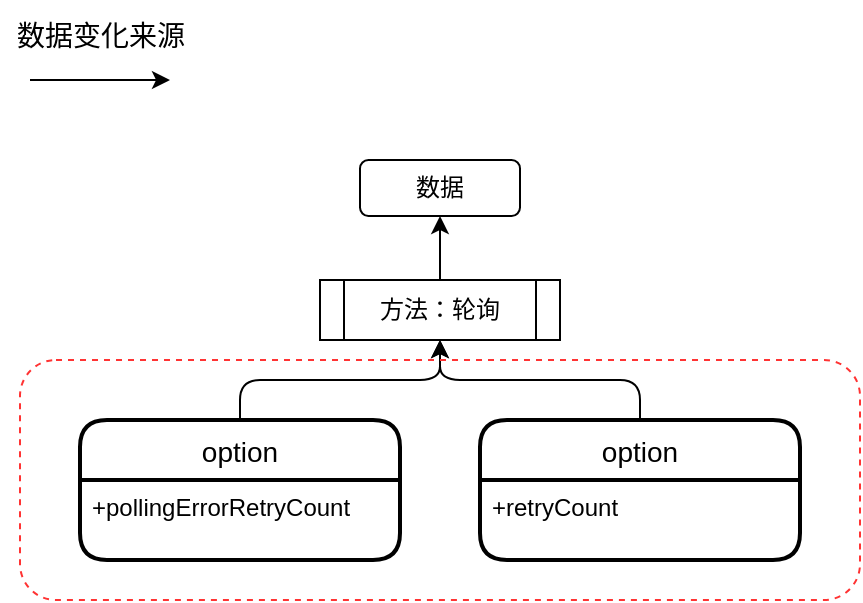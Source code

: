 <mxfile>
    <diagram id="HTQxD1wBEdNwJYMpquW9" name="冲突的数据变化来源">
        <mxGraphModel dx="981" dy="591" grid="0" gridSize="10" guides="1" tooltips="1" connect="1" arrows="0" fold="1" page="1" pageScale="1" pageWidth="827" pageHeight="1169" math="0" shadow="0">
            <root>
                <mxCell id="0"/>
                <mxCell id="1" parent="0"/>
                <mxCell id="2" value="数据" style="rounded=1;whiteSpace=wrap;html=1;" parent="1" vertex="1">
                    <mxGeometry x="240" y="110" width="80" height="28" as="geometry"/>
                </mxCell>
                <mxCell id="6" style="edgeStyle=none;html=1;exitX=0.5;exitY=0;exitDx=0;exitDy=0;entryX=0.5;entryY=1;entryDx=0;entryDy=0;" parent="1" source="5" target="2" edge="1">
                    <mxGeometry relative="1" as="geometry"/>
                </mxCell>
                <mxCell id="5" value="&lt;span&gt;方法：轮询&lt;/span&gt;" style="shape=process;whiteSpace=wrap;html=1;backgroundOutline=1;" parent="1" vertex="1">
                    <mxGeometry x="220" y="170" width="120" height="30" as="geometry"/>
                </mxCell>
                <mxCell id="17" style="edgeStyle=orthogonalEdgeStyle;html=1;entryX=0.5;entryY=1;entryDx=0;entryDy=0;" parent="1" source="13" target="5" edge="1">
                    <mxGeometry relative="1" as="geometry"/>
                </mxCell>
                <mxCell id="13" value="option" style="swimlane;childLayout=stackLayout;horizontal=1;startSize=30;horizontalStack=0;rounded=1;fontSize=14;fontStyle=0;strokeWidth=2;resizeParent=0;resizeLast=1;shadow=0;dashed=0;align=center;" parent="1" vertex="1">
                    <mxGeometry x="100" y="240" width="160" height="70" as="geometry"/>
                </mxCell>
                <mxCell id="14" value="+pollingErrorRetryCount" style="align=left;strokeColor=none;fillColor=none;spacingLeft=4;fontSize=12;verticalAlign=top;resizable=0;rotatable=0;part=1;" parent="13" vertex="1">
                    <mxGeometry y="30" width="160" height="40" as="geometry"/>
                </mxCell>
                <mxCell id="18" style="edgeStyle=orthogonalEdgeStyle;html=1;exitX=0.5;exitY=0;exitDx=0;exitDy=0;entryX=0.5;entryY=1;entryDx=0;entryDy=0;" parent="1" source="15" target="5" edge="1">
                    <mxGeometry relative="1" as="geometry"/>
                </mxCell>
                <mxCell id="15" value="option" style="swimlane;childLayout=stackLayout;horizontal=1;startSize=30;horizontalStack=0;rounded=1;fontSize=14;fontStyle=0;strokeWidth=2;resizeParent=0;resizeLast=1;shadow=0;dashed=0;align=center;" parent="1" vertex="1">
                    <mxGeometry x="300" y="240" width="160" height="70" as="geometry"/>
                </mxCell>
                <mxCell id="16" value="+retryCount" style="align=left;strokeColor=none;fillColor=none;spacingLeft=4;fontSize=12;verticalAlign=top;resizable=0;rotatable=0;part=1;" parent="15" vertex="1">
                    <mxGeometry y="30" width="160" height="40" as="geometry"/>
                </mxCell>
                <mxCell id="19" value="" style="endArrow=classic;html=1;" parent="1" edge="1">
                    <mxGeometry width="50" height="50" relative="1" as="geometry">
                        <mxPoint x="75" y="70" as="sourcePoint"/>
                        <mxPoint x="145" y="70" as="targetPoint"/>
                    </mxGeometry>
                </mxCell>
                <mxCell id="20" value="&lt;font style=&quot;font-size: 14px&quot;&gt;数据变化来源&lt;/font&gt;" style="text;strokeColor=none;fillColor=none;html=1;fontSize=24;fontStyle=0;verticalAlign=middle;align=center;" parent="1" vertex="1">
                    <mxGeometry x="60" y="30" width="100" height="30" as="geometry"/>
                </mxCell>
                <mxCell id="22" value="" style="rounded=1;whiteSpace=wrap;html=1;fontSize=14;dashed=1;strokeColor=#FF3333;fillColor=none;" parent="1" vertex="1">
                    <mxGeometry x="70" y="210" width="420" height="120" as="geometry"/>
                </mxCell>
            </root>
        </mxGraphModel>
    </diagram>
    <diagram id="kLKYlG7WLYKipeZ73sih" name="隐含的语义">
        <mxGraphModel dx="979" dy="665" grid="0" gridSize="10" guides="1" tooltips="1" connect="1" arrows="1" fold="1" page="1" pageScale="1" pageWidth="827" pageHeight="1169" math="0" shadow="0">
            <root>
                <mxCell id="-DQlUADZrkZG83CU5eZI-0"/>
                <mxCell id="-DQlUADZrkZG83CU5eZI-1" parent="-DQlUADZrkZG83CU5eZI-0"/>
                <mxCell id="9s3PJtStI2SNY6PfHPzR-0" value="发起请求" style="rounded=1;whiteSpace=wrap;html=1;" parent="-DQlUADZrkZG83CU5eZI-1" vertex="1">
                    <mxGeometry x="204" y="54" width="285" height="28" as="geometry"/>
                </mxCell>
                <mxCell id="9s3PJtStI2SNY6PfHPzR-1" value="创建函数" style="text;html=1;align=center;verticalAlign=middle;resizable=0;points=[];autosize=1;strokeColor=none;fillColor=none;fontSize=14;" parent="-DQlUADZrkZG83CU5eZI-1" vertex="1">
                    <mxGeometry x="64" y="112" width="66" height="21" as="geometry"/>
                </mxCell>
                <mxCell id="9s3PJtStI2SNY6PfHPzR-2" value="调用函数" style="text;html=1;align=center;verticalAlign=middle;resizable=0;points=[];autosize=1;strokeColor=none;fillColor=none;fontSize=14;" parent="-DQlUADZrkZG83CU5eZI-1" vertex="1">
                    <mxGeometry x="64" y="203" width="66" height="21" as="geometry"/>
                </mxCell>
                <mxCell id="9s3PJtStI2SNY6PfHPzR-3" value="" style="line;strokeWidth=2;html=1;fontSize=14;fillColor=none;" parent="-DQlUADZrkZG83CU5eZI-1" vertex="1">
                    <mxGeometry x="67" y="163" width="531" height="10" as="geometry"/>
                </mxCell>
                <mxCell id="9s3PJtStI2SNY6PfHPzR-4" value="&lt;span class=&quot;line&quot; style=&quot;box-sizing: border-box ; color: rgba(255 , 255 , 255 , 0.87) ; font-family: , , &amp;#34;sf mono&amp;#34; , &amp;#34;menlo&amp;#34; , &amp;#34;monaco&amp;#34; , &amp;#34;consolas&amp;#34; , &amp;#34;liberation mono&amp;#34; , &amp;#34;courier new&amp;#34; , monospace ; text-align: left ; background-color: rgb(41 , 45 , 62)&quot;&gt;&lt;span style=&quot;box-sizing: border-box ; color: rgb(166 , 172 , 205)&quot;&gt; &lt;/span&gt;&lt;span style=&quot;box-sizing: border-box ; color: rgb(130 , 170 , 255)&quot;&gt;useRequest&lt;/span&gt;&lt;span style=&quot;box-sizing: border-box ; color: rgb(166 , 172 , 205)&quot;&gt;(changeUsername&lt;/span&gt;&lt;/span&gt;&lt;span class=&quot;line&quot; style=&quot;box-sizing: border-box ; color: rgba(255 , 255 , 255 , 0.87) ; font-family: , , &amp;#34;sf mono&amp;#34; , &amp;#34;menlo&amp;#34; , &amp;#34;monaco&amp;#34; , &amp;#34;consolas&amp;#34; , &amp;#34;liberation mono&amp;#34; , &amp;#34;courier new&amp;#34; , monospace ; text-align: left ; background-color: rgb(41 , 45 , 62)&quot;&gt;&lt;span style=&quot;box-sizing: border-box ; color: rgb(166 , 172 , 205)&quot;&gt;)&lt;/span&gt;&lt;span style=&quot;box-sizing: border-box ; color: rgb(137 , 221 , 255)&quot;&gt;;&lt;/span&gt;&lt;/span&gt;" style="text;html=1;align=center;verticalAlign=middle;resizable=0;points=[];autosize=1;strokeColor=none;fillColor=none;fontSize=14;" parent="-DQlUADZrkZG83CU5eZI-1" vertex="1">
                    <mxGeometry x="157" y="112" width="208" height="21" as="geometry"/>
                </mxCell>
                <mxCell id="9s3PJtStI2SNY6PfHPzR-5" value="&lt;span class=&quot;line&quot; style=&quot;box-sizing: border-box; color: rgba(255, 255, 255, 0.87); background-color: rgb(41, 45, 62);&quot;&gt;&lt;span style=&quot;box-sizing: border-box ; color: rgb(137 , 221 , 255)&quot;&gt;&lt;span class=&quot;line&quot; style=&quot;box-sizing: border-box ; color: rgba(255 , 255 , 255 , 0.87) ; font-family: , , &amp;quot;sf mono&amp;quot; , &amp;quot;menlo&amp;quot; , &amp;quot;monaco&amp;quot; , &amp;quot;consolas&amp;quot; , &amp;quot;liberation mono&amp;quot; , &amp;quot;courier new&amp;quot; , monospace&quot;&gt;&lt;span style=&quot;box-sizing: border-box ; color: rgb(199 , 146 , 234)&quot;&gt;const&lt;/span&gt;&lt;span style=&quot;box-sizing: border-box ; color: rgb(166 , 172 , 205)&quot;&gt; &lt;/span&gt;&lt;span style=&quot;box-sizing: border-box ; color: rgb(137 , 221 , 255)&quot;&gt;{&lt;/span&gt;&lt;span style=&quot;box-sizing: border-box ; color: rgb(166 , 172 , 205)&quot;&gt; loading&lt;/span&gt;&lt;span style=&quot;box-sizing: border-box ; color: rgb(137 , 221 , 255)&quot;&gt;,&lt;/span&gt;&lt;span style=&quot;box-sizing: border-box ; color: rgb(166 , 172 , 205)&quot;&gt; run &lt;/span&gt;&lt;span style=&quot;box-sizing: border-box ; color: rgb(137 , 221 , 255)&quot;&gt;}&lt;/span&gt;&lt;span style=&quot;box-sizing: border-box ; color: rgb(166 , 172 , 205)&quot;&gt; &lt;/span&gt;&lt;span style=&quot;box-sizing: border-box ; color: rgb(137 , 221 , 255)&quot;&gt;=&lt;/span&gt;&lt;span style=&quot;box-sizing: border-box ; color: rgb(166 , 172 , 205)&quot;&gt; &lt;/span&gt;&lt;span style=&quot;box-sizing: border-box ; color: rgb(130 , 170 , 255)&quot;&gt;useRequest&lt;/span&gt;&lt;span style=&quot;box-sizing: border-box ; color: rgb(166 , 172 , 205)&quot;&gt;(changeUsername&lt;/span&gt;&lt;/span&gt;&lt;span class=&quot;line&quot; style=&quot;box-sizing: border-box ; color: rgba(255 , 255 , 255 , 0.87) ; font-family: , , &amp;quot;sf mono&amp;quot; , &amp;quot;menlo&amp;quot; , &amp;quot;monaco&amp;quot; , &amp;quot;consolas&amp;quot; , &amp;quot;liberation mono&amp;quot; , &amp;quot;courier new&amp;quot; , monospace&quot;&gt;&lt;span style=&quot;box-sizing: border-box ; color: rgb(166 , 172 , 205)&quot;&gt;)&lt;/span&gt;&lt;span style=&quot;box-sizing: border-box ; color: rgb(137 , 221 , 255)&quot;&gt;;&lt;br&gt;&lt;/span&gt;&lt;/span&gt;&lt;span style=&quot;color: rgb(166 , 172 , 205)&quot;&gt;run ()&lt;/span&gt;&lt;br&gt;&lt;/span&gt;&lt;/span&gt;" style="text;html=1;align=left;verticalAlign=middle;resizable=0;points=[];autosize=1;strokeColor=none;fillColor=none;fontSize=14;" parent="-DQlUADZrkZG83CU5eZI-1" vertex="1">
                    <mxGeometry x="157" y="194.5" width="352" height="38" as="geometry"/>
                </mxCell>
                <mxCell id="UFb5_XNY-tsDJPRM29Kv-0" value="发起请求" style="rounded=1;whiteSpace=wrap;html=1;" vertex="1" parent="-DQlUADZrkZG83CU5eZI-1">
                    <mxGeometry x="330" y="369" width="98" height="28" as="geometry"/>
                </mxCell>
                <mxCell id="KVhK0LM-zgDSOWP4qnDV-3" style="edgeStyle=orthogonalEdgeStyle;html=1;entryX=0.5;entryY=1;entryDx=0;entryDy=0;" edge="1" parent="-DQlUADZrkZG83CU5eZI-1" source="KVhK0LM-zgDSOWP4qnDV-1" target="UFb5_XNY-tsDJPRM29Kv-0">
                    <mxGeometry relative="1" as="geometry"/>
                </mxCell>
                <mxCell id="KVhK0LM-zgDSOWP4qnDV-1" value="&lt;font style=&quot;font-size: 12px&quot;&gt;创建函数&lt;/font&gt;" style="rounded=1;whiteSpace=wrap;html=1;" vertex="1" parent="-DQlUADZrkZG83CU5eZI-1">
                    <mxGeometry x="251.5" y="441" width="98" height="28" as="geometry"/>
                </mxCell>
                <mxCell id="KVhK0LM-zgDSOWP4qnDV-5" style="edgeStyle=orthogonalEdgeStyle;html=1;exitX=0.5;exitY=0;exitDx=0;exitDy=0;entryX=0.5;entryY=1;entryDx=0;entryDy=0;" edge="1" parent="-DQlUADZrkZG83CU5eZI-1" source="KVhK0LM-zgDSOWP4qnDV-2" target="UFb5_XNY-tsDJPRM29Kv-0">
                    <mxGeometry relative="1" as="geometry"/>
                </mxCell>
                <mxCell id="KVhK0LM-zgDSOWP4qnDV-2" value="&lt;font style=&quot;font-size: 12px&quot;&gt;调用函数&lt;/font&gt;" style="rounded=1;whiteSpace=wrap;html=1;" vertex="1" parent="-DQlUADZrkZG83CU5eZI-1">
                    <mxGeometry x="402" y="441" width="98" height="28" as="geometry"/>
                </mxCell>
                <mxCell id="1Y0EAZp4UY3O6UNij3Bm-0" value="" style="endArrow=classic;html=1;" edge="1" parent="-DQlUADZrkZG83CU5eZI-1">
                    <mxGeometry width="50" height="50" relative="1" as="geometry">
                        <mxPoint x="178" y="337" as="sourcePoint"/>
                        <mxPoint x="248" y="337" as="targetPoint"/>
                    </mxGeometry>
                </mxCell>
                <mxCell id="1Y0EAZp4UY3O6UNij3Bm-1" value="&lt;font style=&quot;font-size: 14px&quot;&gt;数据/行为来源&lt;/font&gt;" style="text;strokeColor=none;fillColor=none;html=1;fontSize=24;fontStyle=0;verticalAlign=middle;align=center;" vertex="1" parent="-DQlUADZrkZG83CU5eZI-1">
                    <mxGeometry x="163" y="297" width="100" height="30" as="geometry"/>
                </mxCell>
            </root>
        </mxGraphModel>
    </diagram>
    <diagram id="zoAytazaHJfJmO3WwEEQ" name="耦合的开闭">
        <mxGraphModel dx="981" dy="591" grid="0" gridSize="10" guides="1" tooltips="1" connect="1" arrows="1" fold="1" page="1" pageScale="1" pageWidth="827" pageHeight="1169" math="0" shadow="0">
            <root>
                <mxCell id="_CzNlayWvYVgQuzOdOZW-0"/>
                <mxCell id="_CzNlayWvYVgQuzOdOZW-1" parent="_CzNlayWvYVgQuzOdOZW-0"/>
                <mxCell id="I_Wvf91TF9qore_V-gCq-0" value="缓存数据" style="rounded=1;whiteSpace=wrap;html=1;" parent="_CzNlayWvYVgQuzOdOZW-1" vertex="1">
                    <mxGeometry x="336.5" y="164" width="98" height="28" as="geometry"/>
                </mxCell>
                <mxCell id="I_Wvf91TF9qore_V-gCq-14" style="edgeStyle=orthogonalEdgeStyle;html=1;entryX=0.5;entryY=1;entryDx=0;entryDy=0;fontSize=12;" parent="_CzNlayWvYVgQuzOdOZW-1" source="I_Wvf91TF9qore_V-gCq-7" target="I_Wvf91TF9qore_V-gCq-0" edge="1">
                    <mxGeometry relative="1" as="geometry">
                        <Array as="points">
                            <mxPoint x="192" y="218"/>
                            <mxPoint x="386" y="218"/>
                        </Array>
                    </mxGeometry>
                </mxCell>
                <mxCell id="I_Wvf91TF9qore_V-gCq-7" value="配置" style="swimlane;childLayout=stackLayout;horizontal=1;startSize=30;horizontalStack=0;rounded=1;fontSize=14;fontStyle=0;strokeWidth=2;resizeParent=0;resizeLast=1;shadow=0;dashed=0;align=center;" parent="_CzNlayWvYVgQuzOdOZW-1" vertex="1">
                    <mxGeometry x="111.5" y="238" width="160" height="72" as="geometry"/>
                </mxCell>
                <mxCell id="I_Wvf91TF9qore_V-gCq-8" value="+cacheKey&#10;+cacheTime" style="align=left;strokeColor=none;fillColor=none;spacingLeft=4;fontSize=12;verticalAlign=top;resizable=0;rotatable=0;part=1;" parent="I_Wvf91TF9qore_V-gCq-7" vertex="1">
                    <mxGeometry y="30" width="160" height="42" as="geometry"/>
                </mxCell>
                <mxCell id="I_Wvf91TF9qore_V-gCq-15" style="edgeStyle=orthogonalEdgeStyle;html=1;exitX=0.5;exitY=0;exitDx=0;exitDy=0;entryX=0.5;entryY=1;entryDx=0;entryDy=0;fontSize=12;" parent="_CzNlayWvYVgQuzOdOZW-1" source="I_Wvf91TF9qore_V-gCq-10" target="I_Wvf91TF9qore_V-gCq-0" edge="1">
                    <mxGeometry relative="1" as="geometry"/>
                </mxCell>
                <mxCell id="I_Wvf91TF9qore_V-gCq-10" value="自定义配置" style="swimlane;childLayout=stackLayout;horizontal=1;startSize=30;horizontalStack=0;rounded=1;fontSize=14;fontStyle=0;strokeWidth=2;resizeParent=0;resizeLast=1;shadow=0;dashed=0;align=center;" parent="_CzNlayWvYVgQuzOdOZW-1" vertex="1">
                    <mxGeometry x="305.5" y="238" width="160" height="72" as="geometry"/>
                </mxCell>
                <mxCell id="I_Wvf91TF9qore_V-gCq-11" value="+setCache&#10;+getCache" style="align=left;strokeColor=none;fillColor=none;spacingLeft=4;fontSize=12;verticalAlign=top;resizable=0;rotatable=0;part=1;" parent="I_Wvf91TF9qore_V-gCq-10" vertex="1">
                    <mxGeometry y="30" width="160" height="42" as="geometry"/>
                </mxCell>
                <mxCell id="I_Wvf91TF9qore_V-gCq-16" style="edgeStyle=orthogonalEdgeStyle;html=1;exitX=0.5;exitY=0;exitDx=0;exitDy=0;fontSize=12;" parent="_CzNlayWvYVgQuzOdOZW-1" source="I_Wvf91TF9qore_V-gCq-12" edge="1">
                    <mxGeometry relative="1" as="geometry">
                        <mxPoint x="385.336" y="194.01" as="targetPoint"/>
                    </mxGeometry>
                </mxCell>
                <mxCell id="I_Wvf91TF9qore_V-gCq-12" value="外部方法" style="swimlane;childLayout=stackLayout;horizontal=1;startSize=30;horizontalStack=0;rounded=1;fontSize=14;fontStyle=0;strokeWidth=2;resizeParent=0;resizeLast=1;shadow=0;dashed=0;align=center;" parent="_CzNlayWvYVgQuzOdOZW-1" vertex="1">
                    <mxGeometry x="499.5" y="238" width="160" height="72" as="geometry"/>
                </mxCell>
                <mxCell id="I_Wvf91TF9qore_V-gCq-13" value="+clearCache " style="align=left;strokeColor=none;fillColor=none;spacingLeft=4;fontSize=12;verticalAlign=top;resizable=0;rotatable=0;part=1;" parent="I_Wvf91TF9qore_V-gCq-12" vertex="1">
                    <mxGeometry y="30" width="160" height="42" as="geometry"/>
                </mxCell>
                <mxCell id="I_Wvf91TF9qore_V-gCq-17" style="edgeStyle=orthogonalEdgeStyle;html=1;entryX=0.5;entryY=1;entryDx=0;entryDy=0;fontSize=12;strokeColor=#FF3333;dashed=1;" parent="_CzNlayWvYVgQuzOdOZW-1" source="I_Wvf91TF9qore_V-gCq-11" target="I_Wvf91TF9qore_V-gCq-8" edge="1">
                    <mxGeometry relative="1" as="geometry">
                        <Array as="points">
                            <mxPoint x="386" y="341"/>
                            <mxPoint x="192" y="341"/>
                        </Array>
                    </mxGeometry>
                </mxCell>
                <mxCell id="I_Wvf91TF9qore_V-gCq-18" value="隐式导致cacheTime失效" style="edgeLabel;html=1;align=center;verticalAlign=middle;resizable=0;points=[];fontSize=12;" parent="I_Wvf91TF9qore_V-gCq-17" vertex="1" connectable="0">
                    <mxGeometry x="0.122" y="-3" relative="1" as="geometry">
                        <mxPoint x="18" y="1" as="offset"/>
                    </mxGeometry>
                </mxCell>
                <mxCell id="I_Wvf91TF9qore_V-gCq-19" value="" style="group" parent="_CzNlayWvYVgQuzOdOZW-1" vertex="1" connectable="0">
                    <mxGeometry x="67" y="36" width="100" height="40" as="geometry"/>
                </mxCell>
                <mxCell id="I_Wvf91TF9qore_V-gCq-5" value="" style="endArrow=classic;html=1;" parent="I_Wvf91TF9qore_V-gCq-19" edge="1">
                    <mxGeometry width="50" height="50" relative="1" as="geometry">
                        <mxPoint x="15" y="40" as="sourcePoint"/>
                        <mxPoint x="85" y="40" as="targetPoint"/>
                    </mxGeometry>
                </mxCell>
                <mxCell id="I_Wvf91TF9qore_V-gCq-6" value="&lt;font style=&quot;font-size: 14px&quot;&gt;数据/行为来源&lt;/font&gt;" style="text;strokeColor=none;fillColor=none;html=1;fontSize=24;fontStyle=0;verticalAlign=middle;align=center;" parent="I_Wvf91TF9qore_V-gCq-19" vertex="1">
                    <mxGeometry width="100" height="30" as="geometry"/>
                </mxCell>
                <mxCell id="I_Wvf91TF9qore_V-gCq-20" value="" style="group" parent="_CzNlayWvYVgQuzOdOZW-1" vertex="1" connectable="0">
                    <mxGeometry x="65" y="100" width="100" height="40" as="geometry"/>
                </mxCell>
                <mxCell id="I_Wvf91TF9qore_V-gCq-21" value="" style="endArrow=classic;html=1;dashed=1;strokeColor=#FF3333;" parent="I_Wvf91TF9qore_V-gCq-20" edge="1">
                    <mxGeometry width="50" height="50" relative="1" as="geometry">
                        <mxPoint x="15" y="40" as="sourcePoint"/>
                        <mxPoint x="85" y="40" as="targetPoint"/>
                    </mxGeometry>
                </mxCell>
                <mxCell id="I_Wvf91TF9qore_V-gCq-22" value="&lt;font style=&quot;font-size: 14px&quot;&gt;关联影响&lt;/font&gt;" style="text;strokeColor=none;fillColor=none;html=1;fontSize=24;fontStyle=0;verticalAlign=middle;align=center;" parent="I_Wvf91TF9qore_V-gCq-20" vertex="1">
                    <mxGeometry width="100" height="30" as="geometry"/>
                </mxCell>
            </root>
        </mxGraphModel>
    </diagram>
    <diagram id="INDHcST1e85etvCsz0Ov" name="请求策略">
        <mxGraphModel dx="981" dy="591" grid="0" gridSize="10" guides="1" tooltips="1" connect="1" arrows="1" fold="1" page="1" pageScale="1" pageWidth="827" pageHeight="1169" math="0" shadow="0">
            <root>
                <mxCell id="Od1fjoX5N-b78VPfxI56-0"/>
                <mxCell id="Od1fjoX5N-b78VPfxI56-1" parent="Od1fjoX5N-b78VPfxI56-0"/>
                <mxCell id="t4k5pl-R2Il3hdqmmQf9-0" value="请求" style="rounded=1;whiteSpace=wrap;html=1;" parent="Od1fjoX5N-b78VPfxI56-1" vertex="1">
                    <mxGeometry x="336.5" y="164" width="98" height="28" as="geometry"/>
                </mxCell>
                <mxCell id="t4k5pl-R2Il3hdqmmQf9-2" style="edgeStyle=orthogonalEdgeStyle;html=1;exitX=0.5;exitY=0;exitDx=0;exitDy=0;entryX=0.5;entryY=1;entryDx=0;entryDy=0;fontSize=12;strokeColor=#FFFFFF;" parent="Od1fjoX5N-b78VPfxI56-1" source="t4k5pl-R2Il3hdqmmQf9-1" target="t4k5pl-R2Il3hdqmmQf9-0" edge="1">
                    <mxGeometry relative="1" as="geometry"/>
                </mxCell>
                <mxCell id="t4k5pl-R2Il3hdqmmQf9-1" value="请求间隔" style="rounded=1;whiteSpace=wrap;html=1;" parent="Od1fjoX5N-b78VPfxI56-1" vertex="1">
                    <mxGeometry x="336.5" y="227" width="98" height="28" as="geometry"/>
                </mxCell>
                <mxCell id="t4k5pl-R2Il3hdqmmQf9-8" style="edgeStyle=orthogonalEdgeStyle;html=1;exitX=0.5;exitY=0;exitDx=0;exitDy=0;entryX=0.5;entryY=1;entryDx=0;entryDy=0;fontSize=12;strokeColor=#FFFFFF;" parent="Od1fjoX5N-b78VPfxI56-1" source="t4k5pl-R2Il3hdqmmQf9-3" target="t4k5pl-R2Il3hdqmmQf9-1" edge="1">
                    <mxGeometry relative="1" as="geometry"/>
                </mxCell>
                <mxCell id="t4k5pl-R2Il3hdqmmQf9-3" value="option" style="swimlane;childLayout=stackLayout;horizontal=1;startSize=30;horizontalStack=0;rounded=1;fontSize=14;fontStyle=0;strokeWidth=2;resizeParent=0;resizeLast=1;shadow=0;dashed=0;align=center;" parent="Od1fjoX5N-b78VPfxI56-1" vertex="1">
                    <mxGeometry x="203.5" y="285" width="160" height="64" as="geometry"/>
                </mxCell>
                <mxCell id="t4k5pl-R2Il3hdqmmQf9-4" value="+throttleWait" style="align=left;strokeColor=none;fillColor=none;spacingLeft=4;fontSize=12;verticalAlign=top;resizable=0;rotatable=0;part=1;" parent="t4k5pl-R2Il3hdqmmQf9-3" vertex="1">
                    <mxGeometry y="30" width="160" height="34" as="geometry"/>
                </mxCell>
                <mxCell id="t4k5pl-R2Il3hdqmmQf9-9" style="edgeStyle=orthogonalEdgeStyle;html=1;exitX=0.5;exitY=0;exitDx=0;exitDy=0;entryX=0.5;entryY=1;entryDx=0;entryDy=0;fontSize=12;strokeColor=#FFFFFF;" parent="Od1fjoX5N-b78VPfxI56-1" source="t4k5pl-R2Il3hdqmmQf9-6" target="t4k5pl-R2Il3hdqmmQf9-1" edge="1">
                    <mxGeometry relative="1" as="geometry"/>
                </mxCell>
                <mxCell id="t4k5pl-R2Il3hdqmmQf9-6" value="option" style="swimlane;childLayout=stackLayout;horizontal=1;startSize=30;horizontalStack=0;rounded=1;fontSize=14;fontStyle=0;strokeWidth=2;resizeParent=0;resizeLast=1;shadow=0;dashed=0;align=center;" parent="Od1fjoX5N-b78VPfxI56-1" vertex="1">
                    <mxGeometry x="407.5" y="287" width="160" height="64" as="geometry"/>
                </mxCell>
                <mxCell id="t4k5pl-R2Il3hdqmmQf9-7" value="+retryInterval" style="align=left;strokeColor=none;fillColor=none;spacingLeft=4;fontSize=12;verticalAlign=top;resizable=0;rotatable=0;part=1;" parent="t4k5pl-R2Il3hdqmmQf9-6" vertex="1">
                    <mxGeometry y="30" width="160" height="34" as="geometry"/>
                </mxCell>
                <mxCell id="UYpwXwPgtWdfxt8kJbzq-0" value="" style="group" parent="Od1fjoX5N-b78VPfxI56-1" vertex="1" connectable="0">
                    <mxGeometry x="168" y="77" width="100" height="40" as="geometry"/>
                </mxCell>
                <mxCell id="UYpwXwPgtWdfxt8kJbzq-1" value="" style="endArrow=classic;html=1;" parent="UYpwXwPgtWdfxt8kJbzq-0" edge="1">
                    <mxGeometry width="50" height="50" relative="1" as="geometry">
                        <mxPoint x="15" y="40" as="sourcePoint"/>
                        <mxPoint x="85" y="40" as="targetPoint"/>
                    </mxGeometry>
                </mxCell>
                <mxCell id="UYpwXwPgtWdfxt8kJbzq-2" value="&lt;font style=&quot;font-size: 14px&quot;&gt;数据/行为来源&lt;/font&gt;" style="text;strokeColor=none;fillColor=none;html=1;fontSize=24;fontStyle=0;verticalAlign=middle;align=center;" parent="UYpwXwPgtWdfxt8kJbzq-0" vertex="1">
                    <mxGeometry width="100" height="30" as="geometry"/>
                </mxCell>
                <mxCell id="UYpwXwPgtWdfxt8kJbzq-3" value="" style="rounded=1;whiteSpace=wrap;html=1;fontSize=14;dashed=1;strokeColor=#FF3333;fillColor=none;" parent="Od1fjoX5N-b78VPfxI56-1" vertex="1">
                    <mxGeometry x="168" y="262" width="420" height="110" as="geometry"/>
                </mxCell>
            </root>
        </mxGraphModel>
    </diagram>
    <diagram id="XTxERRN-WrF1IaHuoOcb" name="循环依赖">
        <mxGraphModel dx="1033" dy="622" grid="0" gridSize="10" guides="1" tooltips="1" connect="1" arrows="1" fold="1" page="1" pageScale="1" pageWidth="827" pageHeight="1169" math="0" shadow="0">
            <root>
                <mxCell id="wcX5T5npRKAsqr5Qfd2s-0"/>
                <mxCell id="wcX5T5npRKAsqr5Qfd2s-1" parent="wcX5T5npRKAsqr5Qfd2s-0"/>
                <mxCell id="pOBjUcFRI2fFKwTLigok-6" style="edgeStyle=orthogonalEdgeStyle;html=1;exitX=0.5;exitY=1;exitDx=0;exitDy=0;entryX=0.5;entryY=0;entryDx=0;entryDy=0;fontSize=12;strokeColor=#FFFFFF;dashed=1;" parent="wcX5T5npRKAsqr5Qfd2s-1" source="wcX5T5npRKAsqr5Qfd2s-2" target="wcX5T5npRKAsqr5Qfd2s-3" edge="1">
                    <mxGeometry relative="1" as="geometry"/>
                </mxCell>
                <mxCell id="wcX5T5npRKAsqr5Qfd2s-2" value="&lt;div style=&quot;line-height: 19px&quot;&gt;getProject&lt;/div&gt;" style="whiteSpace=wrap;html=1;fontSize=12;" parent="wcX5T5npRKAsqr5Qfd2s-1" vertex="1">
                    <mxGeometry x="15" y="181" width="120" height="40" as="geometry"/>
                </mxCell>
                <mxCell id="pOBjUcFRI2fFKwTLigok-10" style="edgeStyle=orthogonalEdgeStyle;html=1;exitX=0.5;exitY=1;exitDx=0;exitDy=0;entryX=0.5;entryY=0;entryDx=0;entryDy=0;fontSize=12;strokeColor=#FFFFFF;dashed=1;" parent="wcX5T5npRKAsqr5Qfd2s-1" source="wcX5T5npRKAsqr5Qfd2s-3" target="wcX5T5npRKAsqr5Qfd2s-5" edge="1">
                    <mxGeometry relative="1" as="geometry"/>
                </mxCell>
                <mxCell id="wcX5T5npRKAsqr5Qfd2s-3" value="&lt;div style=&quot;line-height: 19px&quot;&gt;getProjectUser&lt;/div&gt;" style="whiteSpace=wrap;html=1;fontSize=12;" parent="wcX5T5npRKAsqr5Qfd2s-1" vertex="1">
                    <mxGeometry x="15" y="291" width="120" height="40" as="geometry"/>
                </mxCell>
                <mxCell id="wcX5T5npRKAsqr5Qfd2s-5" value="&lt;div style=&quot;line-height: 19px&quot;&gt;getUserSchool&lt;/div&gt;" style="whiteSpace=wrap;html=1;fontSize=12;" parent="wcX5T5npRKAsqr5Qfd2s-1" vertex="1">
                    <mxGeometry x="15" y="401" width="120" height="40" as="geometry"/>
                </mxCell>
                <mxCell id="pOBjUcFRI2fFKwTLigok-11" style="edgeStyle=orthogonalEdgeStyle;html=1;exitX=0.5;exitY=1;exitDx=0;exitDy=0;entryX=0.5;entryY=0;entryDx=0;entryDy=0;fontSize=12;strokeColor=#FFFFFF;dashed=1;" parent="wcX5T5npRKAsqr5Qfd2s-1" source="pOBjUcFRI2fFKwTLigok-12" target="pOBjUcFRI2fFKwTLigok-14" edge="1">
                    <mxGeometry relative="1" as="geometry"/>
                </mxCell>
                <mxCell id="pOBjUcFRI2fFKwTLigok-12" value="&lt;div style=&quot;line-height: 19px&quot;&gt;getProject&lt;/div&gt;" style="whiteSpace=wrap;html=1;fontSize=12;" parent="wcX5T5npRKAsqr5Qfd2s-1" vertex="1">
                    <mxGeometry x="196" y="184" width="120" height="40" as="geometry"/>
                </mxCell>
                <mxCell id="pOBjUcFRI2fFKwTLigok-13" style="edgeStyle=orthogonalEdgeStyle;html=1;exitX=0.5;exitY=1;exitDx=0;exitDy=0;entryX=0.5;entryY=0;entryDx=0;entryDy=0;fontSize=12;strokeColor=#FFFFFF;dashed=1;" parent="wcX5T5npRKAsqr5Qfd2s-1" source="pOBjUcFRI2fFKwTLigok-14" target="pOBjUcFRI2fFKwTLigok-15" edge="1">
                    <mxGeometry relative="1" as="geometry"/>
                </mxCell>
                <mxCell id="pOBjUcFRI2fFKwTLigok-14" value="&lt;div style=&quot;line-height: 19px&quot;&gt;getProjectUser&lt;/div&gt;" style="whiteSpace=wrap;html=1;fontSize=12;" parent="wcX5T5npRKAsqr5Qfd2s-1" vertex="1">
                    <mxGeometry x="196" y="294" width="120" height="40" as="geometry"/>
                </mxCell>
                <mxCell id="pOBjUcFRI2fFKwTLigok-16" style="edgeStyle=orthogonalEdgeStyle;html=1;entryX=1;entryY=0.5;entryDx=0;entryDy=0;fontSize=12;strokeColor=#FFFFFF;dashed=1;" parent="wcX5T5npRKAsqr5Qfd2s-1" source="pOBjUcFRI2fFKwTLigok-15" target="pOBjUcFRI2fFKwTLigok-12" edge="1">
                    <mxGeometry relative="1" as="geometry">
                        <Array as="points">
                            <mxPoint x="364" y="424"/>
                            <mxPoint x="364" y="204"/>
                        </Array>
                    </mxGeometry>
                </mxCell>
                <mxCell id="pOBjUcFRI2fFKwTLigok-15" value="&lt;div style=&quot;line-height: 19px&quot;&gt;getUserSchool&lt;/div&gt;" style="whiteSpace=wrap;html=1;fontSize=12;" parent="wcX5T5npRKAsqr5Qfd2s-1" vertex="1">
                    <mxGeometry x="196" y="404" width="120" height="40" as="geometry"/>
                </mxCell>
                <mxCell id="pOBjUcFRI2fFKwTLigok-18" style="edgeStyle=orthogonalEdgeStyle;html=1;exitX=0.5;exitY=1;exitDx=0;exitDy=0;entryX=0.5;entryY=0;entryDx=0;entryDy=0;fontSize=12;strokeColor=#FFFFFF;" parent="wcX5T5npRKAsqr5Qfd2s-1" source="pOBjUcFRI2fFKwTLigok-19" target="pOBjUcFRI2fFKwTLigok-21" edge="1">
                    <mxGeometry relative="1" as="geometry"/>
                </mxCell>
                <mxCell id="pOBjUcFRI2fFKwTLigok-19" value="&lt;div style=&quot;line-height: 19px&quot;&gt;getProject&lt;/div&gt;" style="whiteSpace=wrap;html=1;fontSize=12;" parent="wcX5T5npRKAsqr5Qfd2s-1" vertex="1">
                    <mxGeometry x="414" y="184" width="120" height="40" as="geometry"/>
                </mxCell>
                <mxCell id="pOBjUcFRI2fFKwTLigok-20" style="edgeStyle=orthogonalEdgeStyle;html=1;exitX=0.5;exitY=1;exitDx=0;exitDy=0;entryX=0.5;entryY=0;entryDx=0;entryDy=0;fontSize=12;strokeColor=#FFFFFF;dashed=1;" parent="wcX5T5npRKAsqr5Qfd2s-1" source="pOBjUcFRI2fFKwTLigok-21" target="pOBjUcFRI2fFKwTLigok-23" edge="1">
                    <mxGeometry relative="1" as="geometry"/>
                </mxCell>
                <mxCell id="pOBjUcFRI2fFKwTLigok-21" value="&lt;div style=&quot;line-height: 19px&quot;&gt;getProjectUser&lt;/div&gt;" style="whiteSpace=wrap;html=1;fontSize=12;" parent="wcX5T5npRKAsqr5Qfd2s-1" vertex="1">
                    <mxGeometry x="414" y="294" width="120" height="40" as="geometry"/>
                </mxCell>
                <mxCell id="pOBjUcFRI2fFKwTLigok-22" style="edgeStyle=orthogonalEdgeStyle;html=1;entryX=1;entryY=0.5;entryDx=0;entryDy=0;fontSize=12;strokeColor=#FFFFFF;dashed=1;" parent="wcX5T5npRKAsqr5Qfd2s-1" source="pOBjUcFRI2fFKwTLigok-23" target="pOBjUcFRI2fFKwTLigok-19" edge="1">
                    <mxGeometry relative="1" as="geometry">
                        <Array as="points">
                            <mxPoint x="582" y="424"/>
                            <mxPoint x="582" y="204"/>
                        </Array>
                    </mxGeometry>
                </mxCell>
                <mxCell id="pOBjUcFRI2fFKwTLigok-23" value="&lt;div style=&quot;line-height: 19px&quot;&gt;getUserSchool&lt;/div&gt;" style="whiteSpace=wrap;html=1;fontSize=12;" parent="wcX5T5npRKAsqr5Qfd2s-1" vertex="1">
                    <mxGeometry x="414" y="404" width="120" height="40" as="geometry"/>
                </mxCell>
                <mxCell id="pOBjUcFRI2fFKwTLigok-25" value="" style="group" parent="wcX5T5npRKAsqr5Qfd2s-1" vertex="1" connectable="0">
                    <mxGeometry x="364" y="33" width="100" height="45" as="geometry"/>
                </mxCell>
                <mxCell id="pOBjUcFRI2fFKwTLigok-1" value="" style="endArrow=classic;html=1;" parent="pOBjUcFRI2fFKwTLigok-25" edge="1">
                    <mxGeometry width="50" height="50" relative="1" as="geometry">
                        <mxPoint x="15" y="45" as="sourcePoint"/>
                        <mxPoint x="85" y="45" as="targetPoint"/>
                    </mxGeometry>
                </mxCell>
                <mxCell id="pOBjUcFRI2fFKwTLigok-2" value="&lt;span style=&quot;font-size: 14px&quot;&gt;依赖来源(仅执行一次)&lt;/span&gt;" style="text;strokeColor=none;fillColor=none;html=1;fontSize=24;fontStyle=0;verticalAlign=middle;align=center;" parent="pOBjUcFRI2fFKwTLigok-25" vertex="1">
                    <mxGeometry width="100" height="30" as="geometry"/>
                </mxCell>
                <mxCell id="pOBjUcFRI2fFKwTLigok-29" value="" style="group" parent="wcX5T5npRKAsqr5Qfd2s-1" vertex="1" connectable="0">
                    <mxGeometry x="364" y="94" width="100" height="45" as="geometry"/>
                </mxCell>
                <mxCell id="pOBjUcFRI2fFKwTLigok-27" value="" style="endArrow=classic;html=1;dashed=1;" parent="pOBjUcFRI2fFKwTLigok-29" edge="1">
                    <mxGeometry width="50" height="50" relative="1" as="geometry">
                        <mxPoint x="15" y="45" as="sourcePoint"/>
                        <mxPoint x="85" y="45" as="targetPoint"/>
                    </mxGeometry>
                </mxCell>
                <mxCell id="pOBjUcFRI2fFKwTLigok-28" value="&lt;span style=&quot;font-size: 14px&quot;&gt;依赖来源(自动执行一次)&lt;/span&gt;" style="text;strokeColor=none;fillColor=none;html=1;fontSize=24;fontStyle=0;verticalAlign=middle;align=center;" parent="pOBjUcFRI2fFKwTLigok-29" vertex="1">
                    <mxGeometry width="100" height="30" as="geometry"/>
                </mxCell>
                <mxCell id="pOBjUcFRI2fFKwTLigok-30" style="edgeStyle=orthogonalEdgeStyle;html=1;exitX=0.5;exitY=1;exitDx=0;exitDy=0;entryX=0.5;entryY=0;entryDx=0;entryDy=0;fontSize=12;strokeColor=#FFFFFF;" parent="wcX5T5npRKAsqr5Qfd2s-1" source="pOBjUcFRI2fFKwTLigok-31" target="pOBjUcFRI2fFKwTLigok-33" edge="1">
                    <mxGeometry relative="1" as="geometry"/>
                </mxCell>
                <mxCell id="pOBjUcFRI2fFKwTLigok-31" value="&lt;div style=&quot;line-height: 19px&quot;&gt;getProject&lt;/div&gt;" style="whiteSpace=wrap;html=1;fontSize=12;" parent="wcX5T5npRKAsqr5Qfd2s-1" vertex="1">
                    <mxGeometry x="629" y="184" width="120" height="40" as="geometry"/>
                </mxCell>
                <mxCell id="pOBjUcFRI2fFKwTLigok-32" style="edgeStyle=orthogonalEdgeStyle;html=1;exitX=0.5;exitY=1;exitDx=0;exitDy=0;entryX=0.5;entryY=0;entryDx=0;entryDy=0;fontSize=12;strokeColor=#FFFFFF;" parent="wcX5T5npRKAsqr5Qfd2s-1" source="pOBjUcFRI2fFKwTLigok-33" target="pOBjUcFRI2fFKwTLigok-35" edge="1">
                    <mxGeometry relative="1" as="geometry"/>
                </mxCell>
                <mxCell id="pOBjUcFRI2fFKwTLigok-33" value="&lt;div style=&quot;line-height: 19px&quot;&gt;getProjectUser&lt;/div&gt;" style="whiteSpace=wrap;html=1;fontSize=12;" parent="wcX5T5npRKAsqr5Qfd2s-1" vertex="1">
                    <mxGeometry x="629" y="294" width="120" height="40" as="geometry"/>
                </mxCell>
                <mxCell id="pOBjUcFRI2fFKwTLigok-34" style="edgeStyle=orthogonalEdgeStyle;html=1;entryX=1;entryY=0.5;entryDx=0;entryDy=0;fontSize=12;strokeColor=#FFFFFF;dashed=1;" parent="wcX5T5npRKAsqr5Qfd2s-1" source="pOBjUcFRI2fFKwTLigok-35" target="pOBjUcFRI2fFKwTLigok-31" edge="1">
                    <mxGeometry relative="1" as="geometry">
                        <Array as="points">
                            <mxPoint x="797" y="424"/>
                            <mxPoint x="797" y="204"/>
                        </Array>
                    </mxGeometry>
                </mxCell>
                <mxCell id="pOBjUcFRI2fFKwTLigok-35" value="&lt;div style=&quot;line-height: 19px&quot;&gt;getUserSchool&lt;/div&gt;" style="whiteSpace=wrap;html=1;fontSize=12;" parent="wcX5T5npRKAsqr5Qfd2s-1" vertex="1">
                    <mxGeometry x="629" y="404" width="120" height="40" as="geometry"/>
                </mxCell>
                <mxCell id="1b4fgVrNE5f1O9NvC9n2-13" style="edgeStyle=none;html=1;exitX=0.75;exitY=0;exitDx=0;exitDy=0;entryX=0.25;entryY=1;entryDx=0;entryDy=0;" edge="1" parent="wcX5T5npRKAsqr5Qfd2s-1" source="i1kAVlQU-R38MKxyjXit-6" target="1b4fgVrNE5f1O9NvC9n2-1">
                    <mxGeometry relative="1" as="geometry"/>
                </mxCell>
                <mxCell id="1b4fgVrNE5f1O9NvC9n2-20" value="获取全局数据" style="edgeLabel;html=1;align=center;verticalAlign=middle;resizable=0;points=[];" vertex="1" connectable="0" parent="1b4fgVrNE5f1O9NvC9n2-13">
                    <mxGeometry x="-0.552" y="-2" relative="1" as="geometry">
                        <mxPoint x="8" y="-29" as="offset"/>
                    </mxGeometry>
                </mxCell>
                <mxCell id="i1kAVlQU-R38MKxyjXit-6" value="Model" style="swimlane;childLayout=stackLayout;horizontal=1;startSize=30;horizontalStack=0;rounded=1;fontSize=14;fontStyle=0;strokeWidth=2;resizeParent=0;resizeLast=1;shadow=0;dashed=0;align=center;" vertex="1" parent="wcX5T5npRKAsqr5Qfd2s-1">
                    <mxGeometry x="167.75" y="720" width="116.5" height="76" as="geometry"/>
                </mxCell>
                <mxCell id="i1kAVlQU-R38MKxyjXit-7" value="+ GlobalData&#10;+ BizData" style="align=left;strokeColor=none;fillColor=none;spacingLeft=4;fontSize=12;verticalAlign=top;resizable=0;rotatable=0;part=1;" vertex="1" parent="i1kAVlQU-R38MKxyjXit-6">
                    <mxGeometry y="30" width="116.5" height="46" as="geometry"/>
                </mxCell>
                <mxCell id="1b4fgVrNE5f1O9NvC9n2-27" style="edgeStyle=none;html=1;exitX=0.75;exitY=1;exitDx=0;exitDy=0;entryX=0.25;entryY=0;entryDx=0;entryDy=0;" edge="1" parent="wcX5T5npRKAsqr5Qfd2s-1" source="1b4fgVrNE5f1O9NvC9n2-0" target="i1kAVlQU-R38MKxyjXit-6">
                    <mxGeometry relative="1" as="geometry"/>
                </mxCell>
                <mxCell id="1b4fgVrNE5f1O9NvC9n2-28" value="&lt;span style=&quot;font-family: &amp;#34;helvetica&amp;#34;&quot;&gt;注入全局数据&lt;/span&gt;" style="edgeLabel;html=1;align=center;verticalAlign=middle;resizable=0;points=[];" vertex="1" connectable="0" parent="1b4fgVrNE5f1O9NvC9n2-27">
                    <mxGeometry x="0.193" y="-4" relative="1" as="geometry">
                        <mxPoint x="2" y="-15" as="offset"/>
                    </mxGeometry>
                </mxCell>
                <mxCell id="1b4fgVrNE5f1O9NvC9n2-0" value="Nav" style="rounded=1;whiteSpace=wrap;html=1;" vertex="1" parent="wcX5T5npRKAsqr5Qfd2s-1">
                    <mxGeometry x="69" y="566" width="98" height="60" as="geometry"/>
                </mxCell>
                <mxCell id="1b4fgVrNE5f1O9NvC9n2-7" style="edgeStyle=none;html=1;exitX=0;exitY=0.75;exitDx=0;exitDy=0;entryX=1;entryY=0.75;entryDx=0;entryDy=0;" edge="1" parent="wcX5T5npRKAsqr5Qfd2s-1" source="1b4fgVrNE5f1O9NvC9n2-1" target="1b4fgVrNE5f1O9NvC9n2-0">
                    <mxGeometry relative="1" as="geometry"/>
                </mxCell>
                <mxCell id="1b4fgVrNE5f1O9NvC9n2-19" value="决定如何渲染" style="edgeLabel;html=1;align=center;verticalAlign=middle;resizable=0;points=[];" vertex="1" connectable="0" parent="1b4fgVrNE5f1O9NvC9n2-7">
                    <mxGeometry x="0.374" relative="1" as="geometry">
                        <mxPoint x="29" y="-1" as="offset"/>
                    </mxGeometry>
                </mxCell>
                <mxCell id="1b4fgVrNE5f1O9NvC9n2-14" style="edgeStyle=none;html=1;exitX=0.75;exitY=1;exitDx=0;exitDy=0;entryX=1;entryY=0.25;entryDx=0;entryDy=0;" edge="1" parent="wcX5T5npRKAsqr5Qfd2s-1" source="1b4fgVrNE5f1O9NvC9n2-1" target="i1kAVlQU-R38MKxyjXit-7">
                    <mxGeometry relative="1" as="geometry"/>
                </mxCell>
                <mxCell id="1b4fgVrNE5f1O9NvC9n2-21" value="注入业务数据" style="edgeLabel;html=1;align=center;verticalAlign=middle;resizable=0;points=[];" vertex="1" connectable="0" parent="1b4fgVrNE5f1O9NvC9n2-14">
                    <mxGeometry x="0.102" y="3" relative="1" as="geometry">
                        <mxPoint x="5" y="-1" as="offset"/>
                    </mxGeometry>
                </mxCell>
                <mxCell id="1b4fgVrNE5f1O9NvC9n2-1" value="Biz" style="rounded=1;whiteSpace=wrap;html=1;" vertex="1" parent="wcX5T5npRKAsqr5Qfd2s-1">
                    <mxGeometry x="298" y="566" width="98" height="60" as="geometry"/>
                </mxCell>
                <mxCell id="1b4fgVrNE5f1O9NvC9n2-26" style="edgeStyle=none;html=1;exitX=0;exitY=0.5;exitDx=0;exitDy=0;entryX=0.25;entryY=1;entryDx=0;entryDy=0;" edge="1" parent="wcX5T5npRKAsqr5Qfd2s-1" source="i1kAVlQU-R38MKxyjXit-7" target="1b4fgVrNE5f1O9NvC9n2-0">
                    <mxGeometry relative="1" as="geometry"/>
                </mxCell>
                <mxCell id="1b4fgVrNE5f1O9NvC9n2-29" value="&lt;span style=&quot;font-family: &amp;#34;helvetica&amp;#34;&quot;&gt;等待业务状态数据&lt;/span&gt;" style="edgeLabel;html=1;align=center;verticalAlign=middle;resizable=0;points=[];" vertex="1" connectable="0" parent="1b4fgVrNE5f1O9NvC9n2-26">
                    <mxGeometry x="-0.22" relative="1" as="geometry">
                        <mxPoint x="-32" y="-20" as="offset"/>
                    </mxGeometry>
                </mxCell>
                <mxCell id="1b4fgVrNE5f1O9NvC9n2-49" style="edgeStyle=none;html=1;exitX=0.25;exitY=1;exitDx=0;exitDy=0;entryX=0.5;entryY=0;entryDx=0;entryDy=0;" edge="1" parent="wcX5T5npRKAsqr5Qfd2s-1" source="1b4fgVrNE5f1O9NvC9n2-30" target="1b4fgVrNE5f1O9NvC9n2-33">
                    <mxGeometry relative="1" as="geometry"/>
                </mxCell>
                <mxCell id="1b4fgVrNE5f1O9NvC9n2-53" value="触发业务数据变化" style="edgeLabel;html=1;align=center;verticalAlign=middle;resizable=0;points=[];" vertex="1" connectable="0" parent="1b4fgVrNE5f1O9NvC9n2-49">
                    <mxGeometry x="-0.218" y="-2" relative="1" as="geometry">
                        <mxPoint x="-26" y="5" as="offset"/>
                    </mxGeometry>
                </mxCell>
                <mxCell id="1b4fgVrNE5f1O9NvC9n2-30" value="Biz" style="rounded=1;whiteSpace=wrap;html=1;" vertex="1" parent="wcX5T5npRKAsqr5Qfd2s-1">
                    <mxGeometry x="605.25" y="936" width="98" height="60" as="geometry"/>
                </mxCell>
                <mxCell id="1b4fgVrNE5f1O9NvC9n2-31" value="Nav" style="rounded=1;whiteSpace=wrap;html=1;" vertex="1" parent="wcX5T5npRKAsqr5Qfd2s-1">
                    <mxGeometry x="383" y="936" width="98" height="60" as="geometry"/>
                </mxCell>
                <mxCell id="1b4fgVrNE5f1O9NvC9n2-44" style="edgeStyle=none;html=1;exitX=0.75;exitY=1;exitDx=0;exitDy=0;entryX=0.5;entryY=0;entryDx=0;entryDy=0;" edge="1" parent="wcX5T5npRKAsqr5Qfd2s-1" source="1b4fgVrNE5f1O9NvC9n2-32" target="1b4fgVrNE5f1O9NvC9n2-30">
                    <mxGeometry relative="1" as="geometry"/>
                </mxCell>
                <mxCell id="1b4fgVrNE5f1O9NvC9n2-51" value="获取全局数据" style="edgeLabel;html=1;align=center;verticalAlign=middle;resizable=0;points=[];" vertex="1" connectable="0" parent="1b4fgVrNE5f1O9NvC9n2-44">
                    <mxGeometry x="0.379" relative="1" as="geometry">
                        <mxPoint as="offset"/>
                    </mxGeometry>
                </mxCell>
                <mxCell id="1b4fgVrNE5f1O9NvC9n2-48" style="edgeStyle=none;html=1;exitX=0.25;exitY=1;exitDx=0;exitDy=0;entryX=0.5;entryY=0;entryDx=0;entryDy=0;" edge="1" parent="wcX5T5npRKAsqr5Qfd2s-1" source="1b4fgVrNE5f1O9NvC9n2-32" target="1b4fgVrNE5f1O9NvC9n2-31">
                    <mxGeometry relative="1" as="geometry"/>
                </mxCell>
                <mxCell id="1b4fgVrNE5f1O9NvC9n2-50" value="获取全局数据" style="edgeLabel;html=1;align=center;verticalAlign=middle;resizable=0;points=[];" vertex="1" connectable="0" parent="1b4fgVrNE5f1O9NvC9n2-48">
                    <mxGeometry x="0.32" y="-1" relative="1" as="geometry">
                        <mxPoint as="offset"/>
                    </mxGeometry>
                </mxCell>
                <mxCell id="1b4fgVrNE5f1O9NvC9n2-32" value="&lt;span style=&quot;text-align: left&quot;&gt;GlobalDataModel&lt;/span&gt;" style="rounded=1;whiteSpace=wrap;html=1;" vertex="1" parent="wcX5T5npRKAsqr5Qfd2s-1">
                    <mxGeometry x="481" y="815" width="124.25" height="60" as="geometry"/>
                </mxCell>
                <mxCell id="1b4fgVrNE5f1O9NvC9n2-45" style="edgeStyle=none;html=1;exitX=0.75;exitY=0;exitDx=0;exitDy=0;entryX=0.5;entryY=1;entryDx=0;entryDy=0;" edge="1" parent="wcX5T5npRKAsqr5Qfd2s-1" source="1b4fgVrNE5f1O9NvC9n2-33" target="1b4fgVrNE5f1O9NvC9n2-30">
                    <mxGeometry relative="1" as="geometry"/>
                </mxCell>
                <mxCell id="1b4fgVrNE5f1O9NvC9n2-54" value="监听业务数据" style="edgeLabel;html=1;align=center;verticalAlign=middle;resizable=0;points=[];" vertex="1" connectable="0" parent="1b4fgVrNE5f1O9NvC9n2-45">
                    <mxGeometry x="-0.319" y="-2" relative="1" as="geometry">
                        <mxPoint x="59" y="-22" as="offset"/>
                    </mxGeometry>
                </mxCell>
                <mxCell id="1b4fgVrNE5f1O9NvC9n2-47" style="edgeStyle=none;html=1;exitX=0.25;exitY=0;exitDx=0;exitDy=0;entryX=0.5;entryY=1;entryDx=0;entryDy=0;" edge="1" parent="wcX5T5npRKAsqr5Qfd2s-1" source="1b4fgVrNE5f1O9NvC9n2-33" target="1b4fgVrNE5f1O9NvC9n2-31">
                    <mxGeometry relative="1" as="geometry"/>
                </mxCell>
                <mxCell id="1b4fgVrNE5f1O9NvC9n2-52" value="监听业务数据" style="edgeLabel;html=1;align=center;verticalAlign=middle;resizable=0;points=[];" vertex="1" connectable="0" parent="1b4fgVrNE5f1O9NvC9n2-47">
                    <mxGeometry x="-0.328" y="1" relative="1" as="geometry">
                        <mxPoint x="-9" y="-8" as="offset"/>
                    </mxGeometry>
                </mxCell>
                <mxCell id="1b4fgVrNE5f1O9NvC9n2-33" value="&lt;span style=&quot;text-align: left&quot;&gt;BizDataModel&lt;/span&gt;" style="rounded=1;whiteSpace=wrap;html=1;" vertex="1" parent="wcX5T5npRKAsqr5Qfd2s-1">
                    <mxGeometry x="477.5" y="1053" width="124.25" height="60" as="geometry"/>
                </mxCell>
            </root>
        </mxGraphModel>
    </diagram>
</mxfile>
